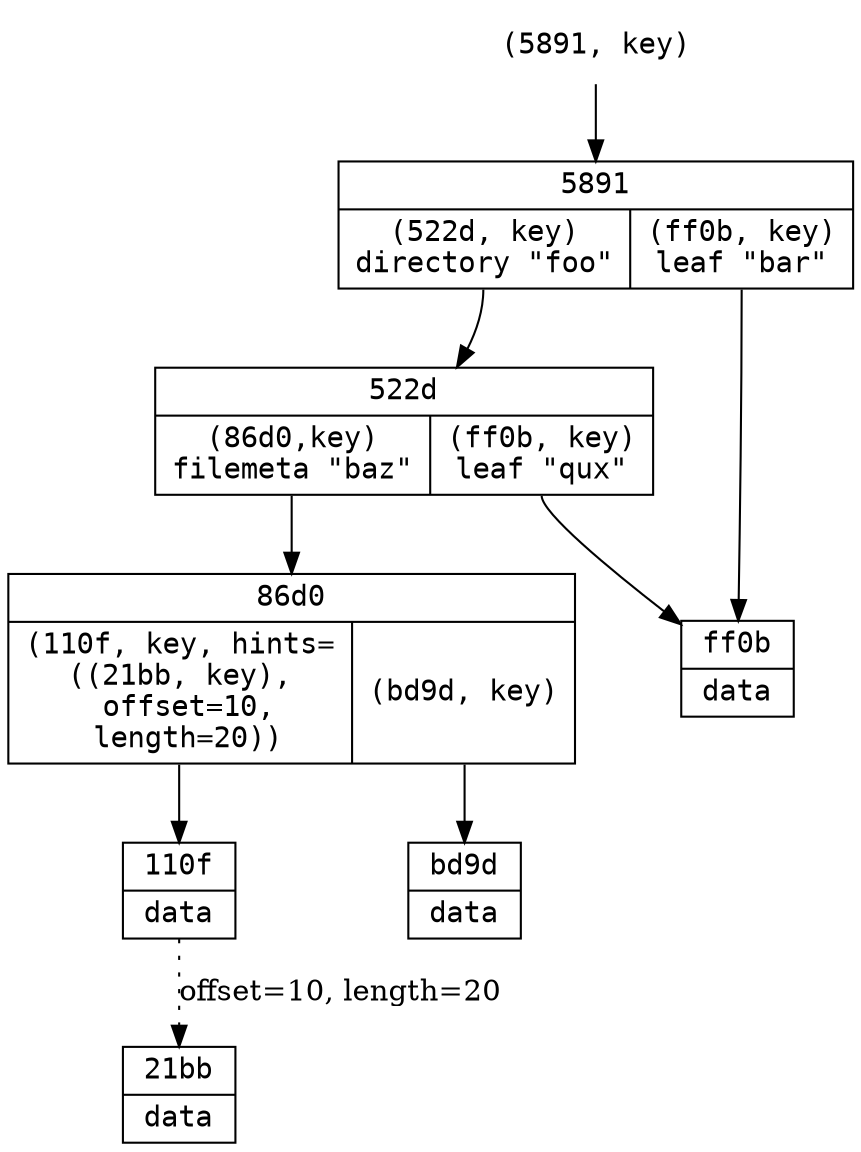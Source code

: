 digraph Merkle {
    nodesep=.5
    node [color=Black,fontname=Courier,shape=box]
    splines=lines
    
    root[label="(5891, key)", shape=none];
    n5891[shape=record, label="{5891 | {<n522d>(522d, key)\ndirectory \"foo\" |<nff0b> (ff0b, key)\nleaf \"bar\"}}"]
    n522d[shape=record, label="{522d | {<n86d0>(86d0,key)\nfilemeta \"baz\" |<nff0b> (ff0b, key)\nleaf \"qux\"}}"]
    nff0b[shape=record, label="{ff0b | data}"]
    n110f[shape=record, label="{110f | data}"]
    nbd9d[shape=record, label="{bd9d | data}"]
    n21bb[shape=record, label="{21bb | data}"]
    n86d0[shape=record, label="{ 86d0 | {<n110f> (110f, key, hints=\n((21bb, key),\n offset=10,\n length=20)) |<nbd9d> (bd9d, key)}}"]
    
    root -> n5891
    n5891:n522d -> n522d
    n5891:nff0b -> nff0b
    n522d:n86d0 -> n86d0
    n522d:nff0b -> nff0b
    n86d0:n110f -> n110f
    n86d0:nbd9d -> nbd9d
    n110f -> n21bb[label="offset=10, length=20", style=dotted]
}
